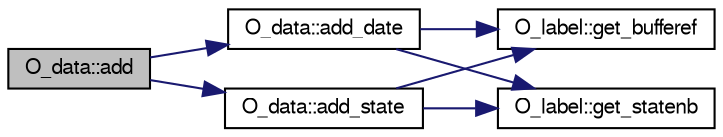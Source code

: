 digraph G
{
  bgcolor="transparent";
  edge [fontname="FreeSans",fontsize="10",labelfontname="FreeSans",labelfontsize="10"];
  node [fontname="FreeSans",fontsize="10",shape=record];
  rankdir=LR;
  Node1 [label="O_data::add",height=0.2,width=0.4,color="black", fillcolor="grey75", style="filled" fontcolor="black"];
  Node1 -> Node2 [color="midnightblue",fontsize="10",style="solid",fontname="FreeSans"];
  Node2 [label="O_data::add_date",height=0.2,width=0.4,color="black",URL="$class_o__data.html#a3fa234b4542a1383c6c902f8a65b0a45",tooltip="Reference a date from data."];
  Node2 -> Node3 [color="midnightblue",fontsize="10",style="solid",fontname="FreeSans"];
  Node3 [label="O_label::get_bufferef",height=0.2,width=0.4,color="black",URL="$class_o__label.html#a18816b978a098c2e57b5f36e39e8f8ad",tooltip="Return the time reference in the buffer the state is pointing to (in ms)."];
  Node2 -> Node4 [color="midnightblue",fontsize="10",style="solid",fontname="FreeSans"];
  Node4 [label="O_label::get_statenb",height=0.2,width=0.4,color="black",URL="$class_o__label.html#a95c66f241f7bd5fc50215aa84d50ad9b",tooltip="Return the number of the state in the sequence."];
  Node1 -> Node5 [color="midnightblue",fontsize="10",style="solid",fontname="FreeSans"];
  Node5 [label="O_data::add_state",height=0.2,width=0.4,color="black",URL="$class_o__data.html#a37130bd8972a72c868f85b979b865dcf",tooltip="Reference a state from data."];
  Node5 -> Node3 [color="midnightblue",fontsize="10",style="solid",fontname="FreeSans"];
  Node5 -> Node4 [color="midnightblue",fontsize="10",style="solid",fontname="FreeSans"];
}
